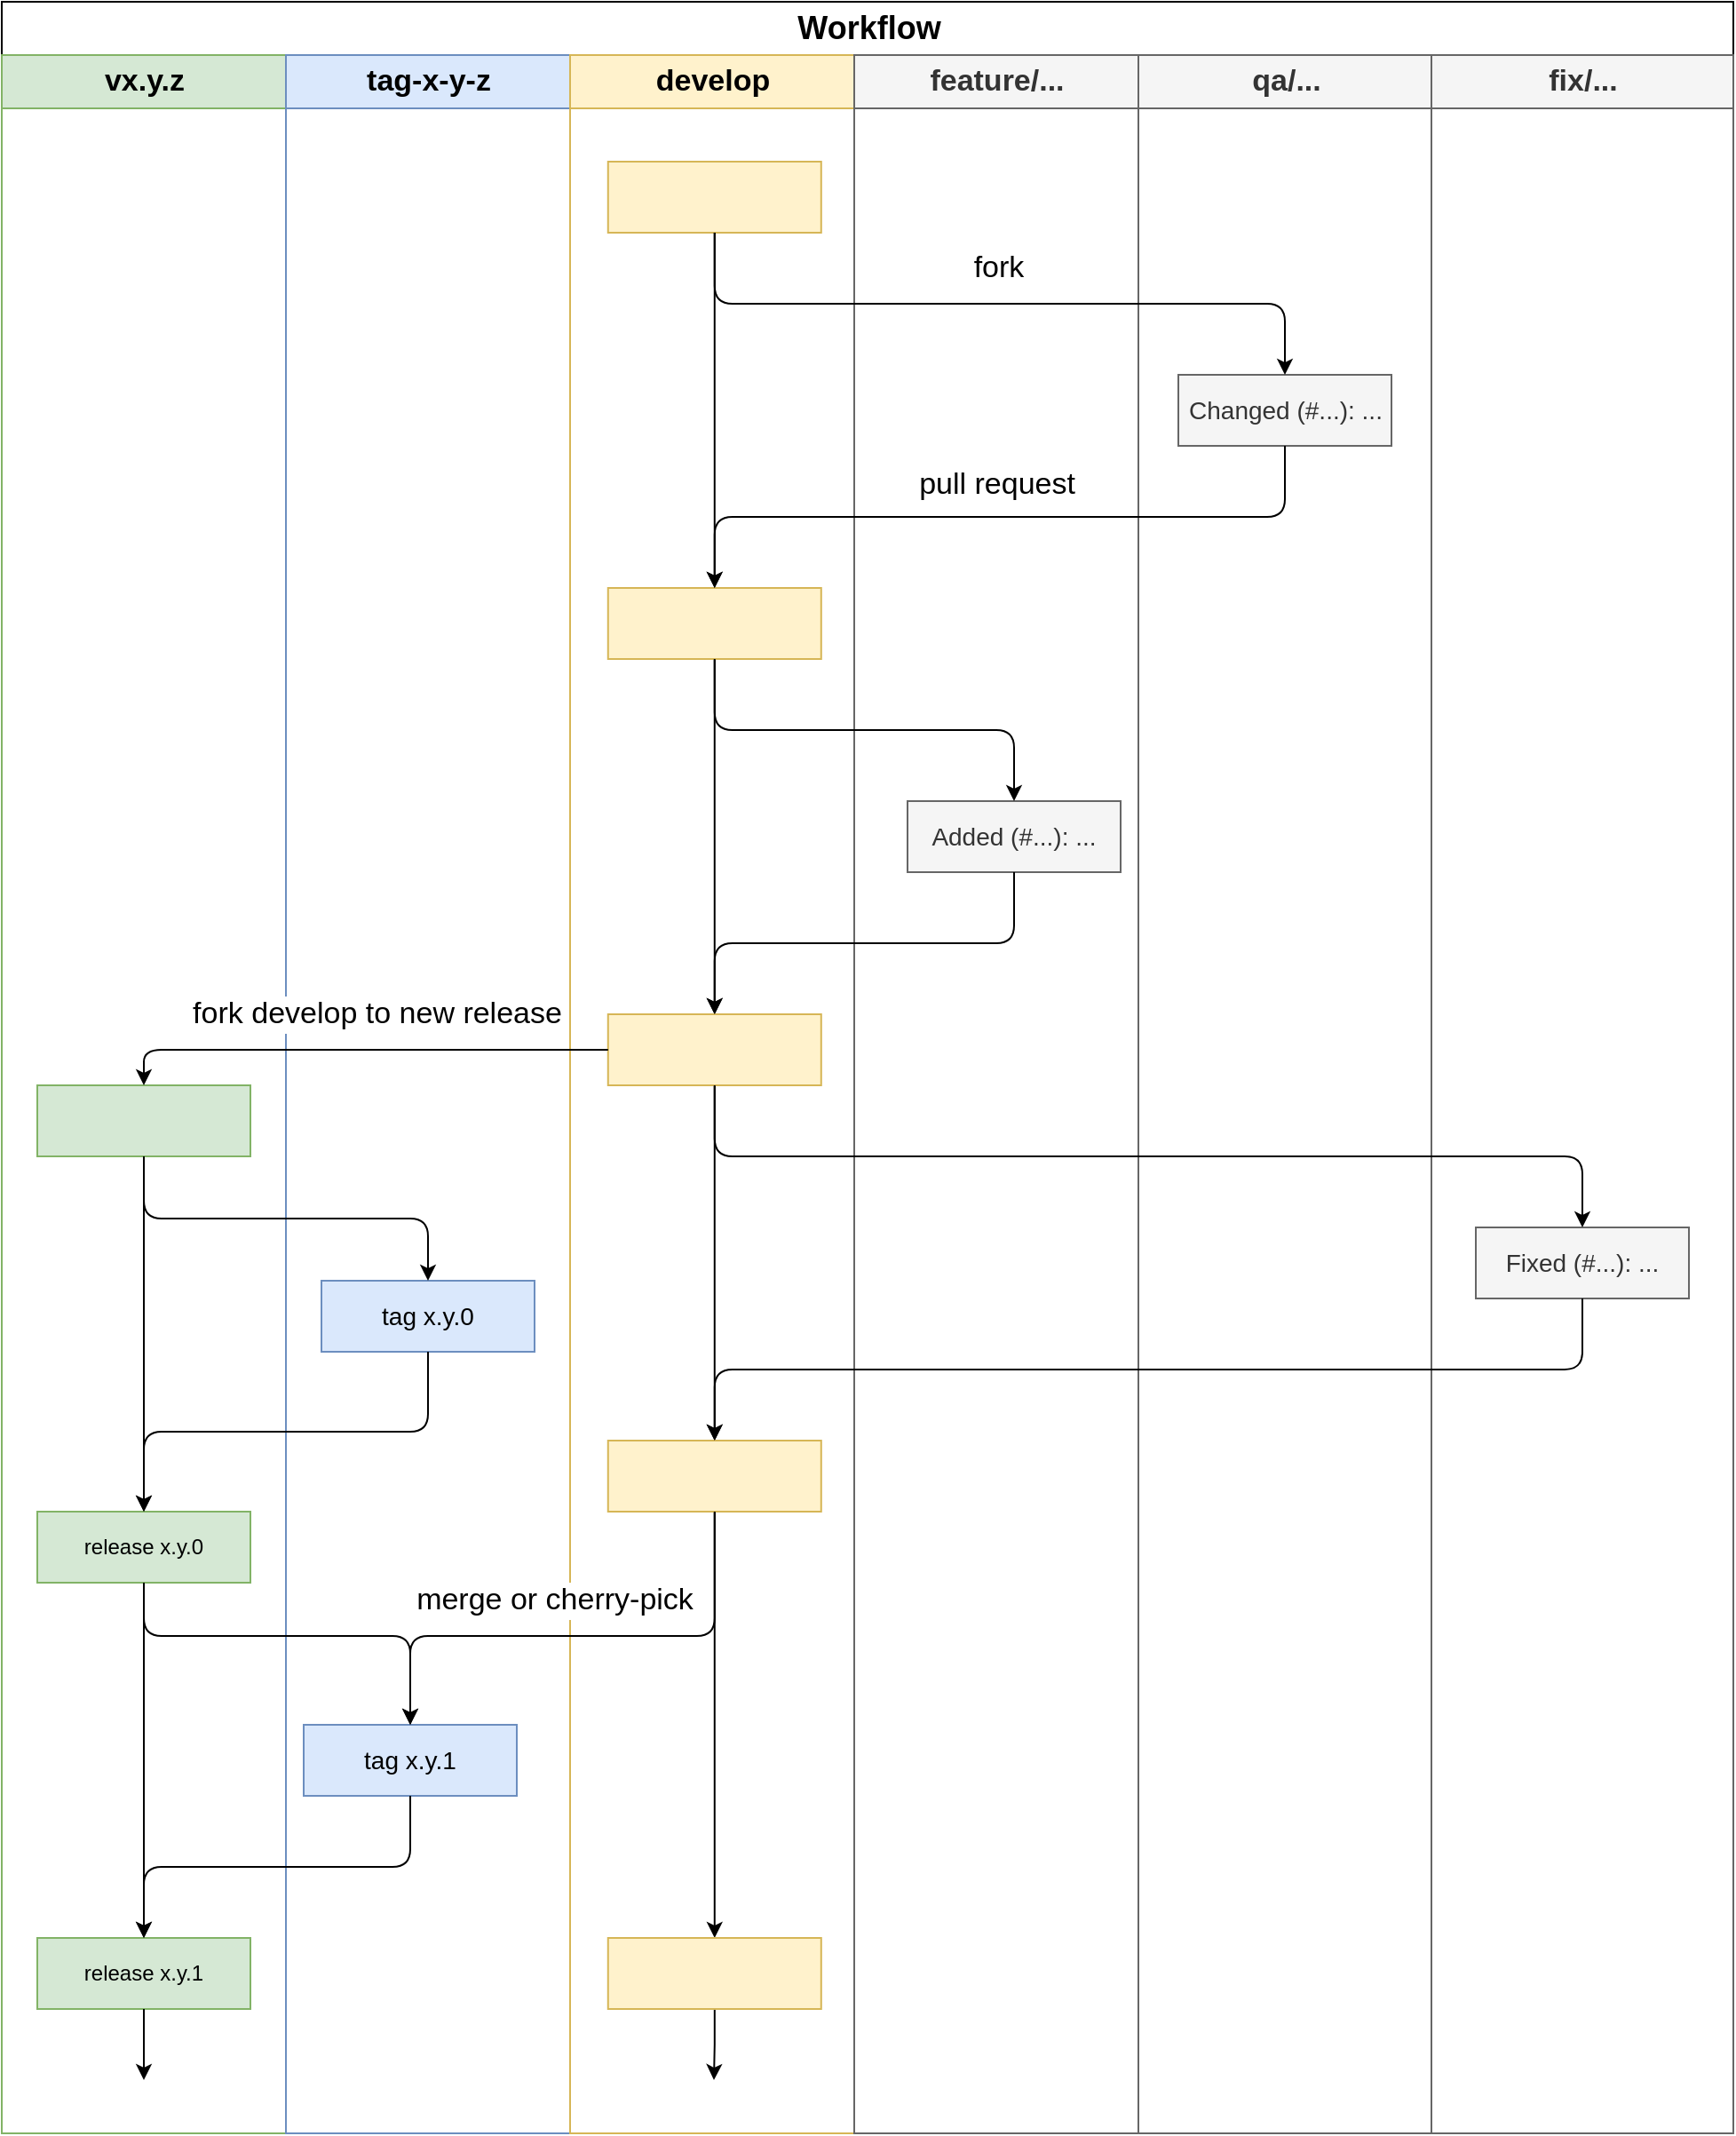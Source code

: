 <mxfile version="21.6.8" type="device">
  <diagram name="Page-1" id="74e2e168-ea6b-b213-b513-2b3c1d86103e">
    <mxGraphModel dx="1434" dy="839" grid="1" gridSize="10" guides="1" tooltips="1" connect="1" arrows="1" fold="1" page="1" pageScale="1" pageWidth="1100" pageHeight="850" background="#ffffff" math="0" shadow="0">
      <root>
        <mxCell id="0" />
        <mxCell id="1" parent="0" />
        <mxCell id="77e6c97f196da883-1" value="Workflow" style="swimlane;html=1;childLayout=stackLayout;startSize=30;rounded=0;shadow=0;labelBackgroundColor=none;strokeWidth=1;fontFamily=Helvetica;fontSize=18;align=center;" parent="1" vertex="1">
          <mxGeometry x="70" y="40" width="975" height="1200" as="geometry" />
        </mxCell>
        <mxCell id="77e6c97f196da883-2" value="vx.y.z" style="swimlane;html=1;startSize=30;fillColor=#d5e8d4;strokeColor=#82b366;fontSize=17;" parent="77e6c97f196da883-1" vertex="1">
          <mxGeometry y="30" width="160" height="1170" as="geometry" />
        </mxCell>
        <mxCell id="XAwka69sQL22n_eEZ8dz-53" value="" style="rounded=0;whiteSpace=wrap;html=1;fontFamily=Helvetica;fillColor=#d5e8d4;strokeColor=#82b366;" parent="77e6c97f196da883-2" vertex="1">
          <mxGeometry x="20" y="580" width="120" height="40" as="geometry" />
        </mxCell>
        <mxCell id="XAwka69sQL22n_eEZ8dz-54" value="release x.y.0" style="rounded=0;whiteSpace=wrap;html=1;fontFamily=Helvetica;fillColor=#d5e8d4;strokeColor=#82b366;" parent="77e6c97f196da883-2" vertex="1">
          <mxGeometry x="20" y="820" width="120" height="40" as="geometry" />
        </mxCell>
        <mxCell id="XAwka69sQL22n_eEZ8dz-52" style="edgeStyle=orthogonalEdgeStyle;rounded=1;orthogonalLoop=1;jettySize=auto;html=1;entryX=0.5;entryY=0;entryDx=0;entryDy=0;fontFamily=Helvetica;" parent="77e6c97f196da883-2" source="XAwka69sQL22n_eEZ8dz-53" target="XAwka69sQL22n_eEZ8dz-54" edge="1">
          <mxGeometry relative="1" as="geometry" />
        </mxCell>
        <mxCell id="XAwka69sQL22n_eEZ8dz-57" value="release x.y.1" style="rounded=0;whiteSpace=wrap;html=1;fontFamily=Helvetica;fillColor=#d5e8d4;strokeColor=#82b366;" parent="77e6c97f196da883-2" vertex="1">
          <mxGeometry x="20" y="1060" width="120" height="40" as="geometry" />
        </mxCell>
        <mxCell id="XAwka69sQL22n_eEZ8dz-112" style="edgeStyle=orthogonalEdgeStyle;rounded=1;orthogonalLoop=1;jettySize=auto;html=1;fontFamily=Helvetica;fontSize=14;entryX=0.5;entryY=0;entryDx=0;entryDy=0;" parent="77e6c97f196da883-2" source="XAwka69sQL22n_eEZ8dz-54" target="XAwka69sQL22n_eEZ8dz-57" edge="1">
          <mxGeometry relative="1" as="geometry">
            <mxPoint x="80" y="1100" as="targetPoint" />
          </mxGeometry>
        </mxCell>
        <mxCell id="77e6c97f196da883-3" value="tag-x-y-z" style="swimlane;html=1;startSize=30;fillColor=#dae8fc;strokeColor=#6c8ebf;fontSize=17;" parent="77e6c97f196da883-1" vertex="1">
          <mxGeometry x="160" y="30" width="160" height="1170" as="geometry" />
        </mxCell>
        <mxCell id="XAwka69sQL22n_eEZ8dz-61" value="tag x.y.1" style="rounded=0;whiteSpace=wrap;html=1;fontFamily=Helvetica;fillColor=#dae8fc;strokeColor=#6c8ebf;fontSize=14;" parent="77e6c97f196da883-3" vertex="1">
          <mxGeometry x="10" y="940" width="120" height="40" as="geometry" />
        </mxCell>
        <mxCell id="XAwka69sQL22n_eEZ8dz-101" style="edgeStyle=orthogonalEdgeStyle;rounded=1;orthogonalLoop=1;jettySize=auto;html=1;fontSize=14;" parent="77e6c97f196da883-3" source="XAwka69sQL22n_eEZ8dz-57" edge="1">
          <mxGeometry relative="1" as="geometry">
            <mxPoint x="-80" y="1140" as="targetPoint" />
          </mxGeometry>
        </mxCell>
        <mxCell id="XAwka69sQL22n_eEZ8dz-103" value="develop" style="swimlane;html=1;startSize=30;fillColor=#fff2cc;strokeColor=#d6b656;fontSize=17;" parent="77e6c97f196da883-1" vertex="1">
          <mxGeometry x="320" y="30" width="160" height="1170" as="geometry" />
        </mxCell>
        <mxCell id="XAwka69sQL22n_eEZ8dz-77" value="" style="rounded=0;whiteSpace=wrap;html=1;fontFamily=Helvetica;fillColor=#fff2cc;strokeColor=#d6b656;" parent="XAwka69sQL22n_eEZ8dz-103" vertex="1">
          <mxGeometry x="21.384" y="60" width="120" height="40" as="geometry" />
        </mxCell>
        <mxCell id="ztIG4tBGXhU3RwoBqzTu-5" style="edgeStyle=orthogonalEdgeStyle;rounded=0;orthogonalLoop=1;jettySize=auto;html=1;entryX=0.5;entryY=0;entryDx=0;entryDy=0;" parent="XAwka69sQL22n_eEZ8dz-103" source="XAwka69sQL22n_eEZ8dz-79" target="XAwka69sQL22n_eEZ8dz-81" edge="1">
          <mxGeometry relative="1" as="geometry" />
        </mxCell>
        <mxCell id="XAwka69sQL22n_eEZ8dz-79" value="" style="rounded=0;whiteSpace=wrap;html=1;fontFamily=Helvetica;fillColor=#fff2cc;strokeColor=#d6b656;" parent="XAwka69sQL22n_eEZ8dz-103" vertex="1">
          <mxGeometry x="21.384" y="300" width="120" height="40" as="geometry" />
        </mxCell>
        <mxCell id="ztIG4tBGXhU3RwoBqzTu-6" style="edgeStyle=orthogonalEdgeStyle;rounded=0;orthogonalLoop=1;jettySize=auto;html=1;entryX=0.5;entryY=0;entryDx=0;entryDy=0;" parent="XAwka69sQL22n_eEZ8dz-103" source="XAwka69sQL22n_eEZ8dz-81" target="XAwka69sQL22n_eEZ8dz-80" edge="1">
          <mxGeometry relative="1" as="geometry" />
        </mxCell>
        <mxCell id="XAwka69sQL22n_eEZ8dz-81" value="" style="rounded=0;whiteSpace=wrap;html=1;fontFamily=Helvetica;fillColor=#fff2cc;strokeColor=#d6b656;" parent="XAwka69sQL22n_eEZ8dz-103" vertex="1">
          <mxGeometry x="21.384" y="540" width="120" height="40" as="geometry" />
        </mxCell>
        <mxCell id="ztIG4tBGXhU3RwoBqzTu-10" style="edgeStyle=orthogonalEdgeStyle;rounded=0;orthogonalLoop=1;jettySize=auto;html=1;entryX=0.5;entryY=0;entryDx=0;entryDy=0;" parent="XAwka69sQL22n_eEZ8dz-103" source="XAwka69sQL22n_eEZ8dz-80" target="ztIG4tBGXhU3RwoBqzTu-9" edge="1">
          <mxGeometry relative="1" as="geometry" />
        </mxCell>
        <mxCell id="XAwka69sQL22n_eEZ8dz-80" value="" style="rounded=0;whiteSpace=wrap;html=1;fontFamily=Helvetica;fillColor=#fff2cc;strokeColor=#d6b656;" parent="XAwka69sQL22n_eEZ8dz-103" vertex="1">
          <mxGeometry x="21.384" y="780" width="120" height="40" as="geometry" />
        </mxCell>
        <mxCell id="XAwka69sQL22n_eEZ8dz-76" style="edgeStyle=orthogonalEdgeStyle;rounded=1;orthogonalLoop=1;jettySize=auto;html=1;entryX=0.5;entryY=0;entryDx=0;entryDy=0;fontFamily=Helvetica;" parent="XAwka69sQL22n_eEZ8dz-103" source="XAwka69sQL22n_eEZ8dz-77" target="XAwka69sQL22n_eEZ8dz-79" edge="1">
          <mxGeometry relative="1" as="geometry" />
        </mxCell>
        <mxCell id="ztIG4tBGXhU3RwoBqzTu-11" style="edgeStyle=orthogonalEdgeStyle;rounded=0;orthogonalLoop=1;jettySize=auto;html=1;" parent="XAwka69sQL22n_eEZ8dz-103" source="ztIG4tBGXhU3RwoBqzTu-9" edge="1">
          <mxGeometry relative="1" as="geometry">
            <mxPoint x="81" y="1140" as="targetPoint" />
          </mxGeometry>
        </mxCell>
        <mxCell id="ztIG4tBGXhU3RwoBqzTu-9" value="" style="rounded=0;whiteSpace=wrap;html=1;fontFamily=Helvetica;fillColor=#fff2cc;strokeColor=#d6b656;" parent="XAwka69sQL22n_eEZ8dz-103" vertex="1">
          <mxGeometry x="21.384" y="1060" width="120" height="40" as="geometry" />
        </mxCell>
        <mxCell id="77e6c97f196da883-6" value="feature/..." style="swimlane;html=1;startSize=30;fillColor=#f5f5f5;strokeColor=#666666;fontColor=#333333;fontSize=17;" parent="77e6c97f196da883-1" vertex="1">
          <mxGeometry x="480" y="30" width="160" height="1170" as="geometry" />
        </mxCell>
        <mxCell id="ztIG4tBGXhU3RwoBqzTu-13" value="pull request" style="edgeLabel;html=1;align=center;verticalAlign=middle;resizable=0;points=[];fontSize=17;" parent="77e6c97f196da883-6" vertex="1" connectable="0">
          <mxGeometry x="80.0" y="240" as="geometry">
            <mxPoint y="2" as="offset" />
          </mxGeometry>
        </mxCell>
        <mxCell id="ztIG4tBGXhU3RwoBqzTu-17" value="Added (#...): ..." style="rounded=0;whiteSpace=wrap;html=1;fontFamily=Helvetica;fillColor=#f5f5f5;strokeColor=#666666;fontColor=#333333;fontSize=14;" parent="77e6c97f196da883-6" vertex="1">
          <mxGeometry x="30.004" y="420" width="120" height="40" as="geometry" />
        </mxCell>
        <mxCell id="77e6c97f196da883-5" value="qa/..." style="swimlane;html=1;startSize=30;fillColor=#f5f5f5;strokeColor=#666666;fontColor=#333333;fontSize=17;" parent="77e6c97f196da883-1" vertex="1">
          <mxGeometry x="640" y="30" width="165" height="1170" as="geometry" />
        </mxCell>
        <mxCell id="XAwka69sQL22n_eEZ8dz-93" value="Changed (#...): ..." style="rounded=0;whiteSpace=wrap;html=1;fontFamily=Helvetica;fillColor=#f5f5f5;strokeColor=#666666;fontColor=#333333;fontSize=14;" parent="77e6c97f196da883-5" vertex="1">
          <mxGeometry x="22.504" y="180" width="120" height="40" as="geometry" />
        </mxCell>
        <mxCell id="77e6c97f196da883-4" value="fix/..." style="swimlane;html=1;startSize=30;fillColor=#f5f5f5;strokeColor=#666666;fontColor=#333333;fontSize=17;" parent="77e6c97f196da883-1" vertex="1">
          <mxGeometry x="805" y="30" width="170" height="1170" as="geometry" />
        </mxCell>
        <mxCell id="XAwka69sQL22n_eEZ8dz-94" value="Fixed (#...): ..." style="rounded=0;whiteSpace=wrap;html=1;fontFamily=Helvetica;fillColor=#f5f5f5;strokeColor=#666666;fontColor=#333333;fontSize=14;" parent="77e6c97f196da883-4" vertex="1">
          <mxGeometry x="25.004" y="660" width="120" height="40" as="geometry" />
        </mxCell>
        <mxCell id="ztIG4tBGXhU3RwoBqzTu-1" style="edgeStyle=orthogonalEdgeStyle;rounded=1;orthogonalLoop=1;jettySize=auto;html=1;entryX=0.5;entryY=0;entryDx=0;entryDy=0;exitX=0.5;exitY=1;exitDx=0;exitDy=0;" parent="77e6c97f196da883-1" source="XAwka69sQL22n_eEZ8dz-81" target="XAwka69sQL22n_eEZ8dz-94" edge="1">
          <mxGeometry relative="1" as="geometry" />
        </mxCell>
        <mxCell id="XAwka69sQL22n_eEZ8dz-82" style="edgeStyle=orthogonalEdgeStyle;rounded=1;orthogonalLoop=1;jettySize=auto;html=1;exitX=0.5;exitY=1;exitDx=0;exitDy=0;" parent="77e6c97f196da883-1" source="XAwka69sQL22n_eEZ8dz-94" target="XAwka69sQL22n_eEZ8dz-80" edge="1">
          <mxGeometry relative="1" as="geometry" />
        </mxCell>
        <mxCell id="XAwka69sQL22n_eEZ8dz-62" style="edgeStyle=orthogonalEdgeStyle;rounded=1;orthogonalLoop=1;jettySize=auto;html=1;fontFamily=Helvetica;entryX=0.5;entryY=0;entryDx=0;entryDy=0;exitX=0;exitY=0.5;exitDx=0;exitDy=0;fontSize=16;" parent="77e6c97f196da883-1" source="XAwka69sQL22n_eEZ8dz-81" target="XAwka69sQL22n_eEZ8dz-53" edge="1">
          <mxGeometry relative="1" as="geometry">
            <mxPoint x="310" y="620" as="targetPoint" />
            <mxPoint x="500" y="580" as="sourcePoint" />
          </mxGeometry>
        </mxCell>
        <mxCell id="XAwka69sQL22n_eEZ8dz-63" value="fork develop to new release" style="edgeLabel;html=1;align=center;verticalAlign=middle;resizable=0;points=[];fontSize=17;fontFamily=Helvetica;" parent="XAwka69sQL22n_eEZ8dz-62" vertex="1" connectable="0">
          <mxGeometry x="-0.076" y="1" relative="1" as="geometry">
            <mxPoint x="-1" y="-21" as="offset" />
          </mxGeometry>
        </mxCell>
        <mxCell id="XAwka69sQL22n_eEZ8dz-88" style="edgeStyle=orthogonalEdgeStyle;rounded=1;orthogonalLoop=1;jettySize=auto;html=1;entryX=0.5;entryY=0;entryDx=0;entryDy=0;fontFamily=Helvetica;exitX=0.5;exitY=1;exitDx=0;exitDy=0;fontSize=16;" parent="77e6c97f196da883-1" source="XAwka69sQL22n_eEZ8dz-93" target="XAwka69sQL22n_eEZ8dz-79" edge="1">
          <mxGeometry relative="1" as="geometry" />
        </mxCell>
        <mxCell id="ztIG4tBGXhU3RwoBqzTu-3" style="edgeStyle=orthogonalEdgeStyle;rounded=1;orthogonalLoop=1;jettySize=auto;html=1;entryX=0.5;entryY=0;entryDx=0;entryDy=0;exitX=0.5;exitY=1;exitDx=0;exitDy=0;" parent="77e6c97f196da883-1" source="XAwka69sQL22n_eEZ8dz-77" target="XAwka69sQL22n_eEZ8dz-93" edge="1">
          <mxGeometry relative="1" as="geometry" />
        </mxCell>
        <mxCell id="ztIG4tBGXhU3RwoBqzTu-12" value="fork" style="edgeLabel;html=1;align=center;verticalAlign=middle;resizable=0;points=[];fontSize=17;" parent="ztIG4tBGXhU3RwoBqzTu-3" vertex="1" connectable="0">
          <mxGeometry x="-0.018" y="-5" relative="1" as="geometry">
            <mxPoint x="2" y="-25" as="offset" />
          </mxGeometry>
        </mxCell>
        <mxCell id="XAwka69sQL22n_eEZ8dz-96" style="edgeStyle=orthogonalEdgeStyle;orthogonalLoop=1;jettySize=auto;html=1;exitX=0.5;exitY=1;exitDx=0;exitDy=0;fontFamily=Helvetica;rounded=1;fontSize=16;entryX=0.5;entryY=0;entryDx=0;entryDy=0;" parent="77e6c97f196da883-1" source="ztIG4tBGXhU3RwoBqzTu-17" target="XAwka69sQL22n_eEZ8dz-81" edge="1">
          <mxGeometry relative="1" as="geometry">
            <mxPoint x="720.004" y="680" as="targetPoint" />
            <mxPoint x="570.004" y="520" as="sourcePoint" />
          </mxGeometry>
        </mxCell>
        <mxCell id="ztIG4tBGXhU3RwoBqzTu-7" style="edgeStyle=orthogonalEdgeStyle;rounded=1;orthogonalLoop=1;jettySize=auto;html=1;entryX=0.5;entryY=0;entryDx=0;entryDy=0;" parent="77e6c97f196da883-1" source="XAwka69sQL22n_eEZ8dz-54" target="XAwka69sQL22n_eEZ8dz-61" edge="1">
          <mxGeometry relative="1" as="geometry">
            <Array as="points">
              <mxPoint x="80" y="920" />
              <mxPoint x="230" y="920" />
            </Array>
          </mxGeometry>
        </mxCell>
        <mxCell id="ztIG4tBGXhU3RwoBqzTu-8" style="edgeStyle=orthogonalEdgeStyle;rounded=1;orthogonalLoop=1;jettySize=auto;html=1;" parent="77e6c97f196da883-1" source="XAwka69sQL22n_eEZ8dz-80" target="XAwka69sQL22n_eEZ8dz-61" edge="1">
          <mxGeometry relative="1" as="geometry">
            <Array as="points">
              <mxPoint x="401" y="920" />
              <mxPoint x="230" y="920" />
            </Array>
          </mxGeometry>
        </mxCell>
        <mxCell id="ztIG4tBGXhU3RwoBqzTu-16" value="&lt;font style=&quot;font-size: 17px;&quot;&gt;merge or cherry-pick&lt;/font&gt;" style="edgeLabel;html=1;align=center;verticalAlign=middle;resizable=0;points=[];" parent="ztIG4tBGXhU3RwoBqzTu-8" vertex="1" connectable="0">
          <mxGeometry x="0.209" y="-1" relative="1" as="geometry">
            <mxPoint x="15" y="-19" as="offset" />
          </mxGeometry>
        </mxCell>
        <mxCell id="XAwka69sQL22n_eEZ8dz-59" style="edgeStyle=orthogonalEdgeStyle;rounded=1;orthogonalLoop=1;jettySize=auto;html=1;entryX=0.5;entryY=0;entryDx=0;entryDy=0;exitX=0.5;exitY=1;exitDx=0;exitDy=0;" parent="77e6c97f196da883-1" source="XAwka69sQL22n_eEZ8dz-61" target="XAwka69sQL22n_eEZ8dz-57" edge="1">
          <mxGeometry relative="1" as="geometry" />
        </mxCell>
        <mxCell id="ztIG4tBGXhU3RwoBqzTu-2" style="edgeStyle=orthogonalEdgeStyle;rounded=1;orthogonalLoop=1;jettySize=auto;html=1;entryX=0.5;entryY=0;entryDx=0;entryDy=0;exitX=0.5;exitY=1;exitDx=0;exitDy=0;" parent="77e6c97f196da883-1" source="XAwka69sQL22n_eEZ8dz-79" target="ztIG4tBGXhU3RwoBqzTu-17" edge="1">
          <mxGeometry relative="1" as="geometry" />
        </mxCell>
        <mxCell id="XAwka69sQL22n_eEZ8dz-60" value="tag x.y.0" style="rounded=0;whiteSpace=wrap;html=1;fontFamily=Helvetica;fillColor=#dae8fc;strokeColor=#6c8ebf;fontSize=14;" parent="1" vertex="1">
          <mxGeometry x="250" y="760" width="120" height="40" as="geometry" />
        </mxCell>
        <mxCell id="XAwka69sQL22n_eEZ8dz-64" style="edgeStyle=orthogonalEdgeStyle;rounded=1;orthogonalLoop=1;jettySize=auto;html=1;entryX=0.5;entryY=0;entryDx=0;entryDy=0;fontFamily=Helvetica;exitX=0.5;exitY=1;exitDx=0;exitDy=0;" parent="1" source="XAwka69sQL22n_eEZ8dz-60" target="XAwka69sQL22n_eEZ8dz-54" edge="1">
          <mxGeometry relative="1" as="geometry" />
        </mxCell>
        <mxCell id="ztIG4tBGXhU3RwoBqzTu-4" style="edgeStyle=orthogonalEdgeStyle;rounded=1;orthogonalLoop=1;jettySize=auto;html=1;entryX=0.5;entryY=0;entryDx=0;entryDy=0;exitX=0.5;exitY=1;exitDx=0;exitDy=0;" parent="1" source="XAwka69sQL22n_eEZ8dz-53" target="XAwka69sQL22n_eEZ8dz-60" edge="1">
          <mxGeometry relative="1" as="geometry" />
        </mxCell>
      </root>
    </mxGraphModel>
  </diagram>
</mxfile>
